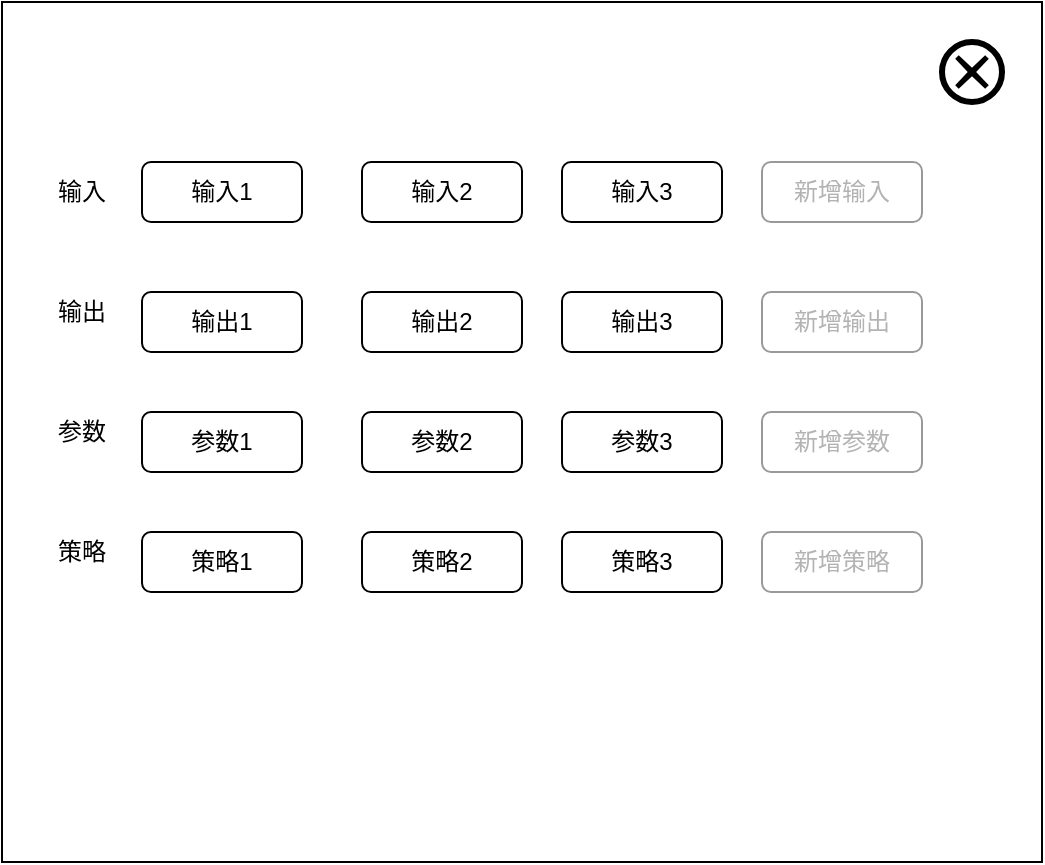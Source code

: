 <mxfile version="25.0.3">
  <diagram name="第 1 页" id="NYiNL_q0aWMI_X3lkfls">
    <mxGraphModel dx="687" dy="397" grid="1" gridSize="10" guides="1" tooltips="1" connect="1" arrows="1" fold="1" page="1" pageScale="1" pageWidth="827" pageHeight="1169" math="0" shadow="0">
      <root>
        <mxCell id="0" />
        <mxCell id="1" parent="0" />
        <mxCell id="dSQWNoxk-mgoJdK2Crbu-2" value="" style="rounded=0;whiteSpace=wrap;html=1;" vertex="1" parent="1">
          <mxGeometry x="200" y="80" width="520" height="430" as="geometry" />
        </mxCell>
        <mxCell id="dSQWNoxk-mgoJdK2Crbu-3" value="" style="points=[[0.145,0.145,0],[0.5,0,0],[0.855,0.145,0],[1,0.5,0],[0.855,0.855,0],[0.5,1,0],[0.145,0.855,0],[0,0.5,0]];shape=mxgraph.bpmn.event;html=1;verticalLabelPosition=bottom;labelBackgroundColor=#ffffff;verticalAlign=top;align=center;perimeter=ellipsePerimeter;outlineConnect=0;aspect=fixed;outline=end;symbol=cancel;" vertex="1" parent="1">
          <mxGeometry x="670" y="100" width="30" height="30" as="geometry" />
        </mxCell>
        <mxCell id="dSQWNoxk-mgoJdK2Crbu-4" value="输入" style="text;html=1;align=center;verticalAlign=middle;whiteSpace=wrap;rounded=0;" vertex="1" parent="1">
          <mxGeometry x="210" y="160" width="60" height="30" as="geometry" />
        </mxCell>
        <mxCell id="dSQWNoxk-mgoJdK2Crbu-5" value="输出" style="text;html=1;align=center;verticalAlign=middle;whiteSpace=wrap;rounded=0;" vertex="1" parent="1">
          <mxGeometry x="210" y="220" width="60" height="30" as="geometry" />
        </mxCell>
        <mxCell id="dSQWNoxk-mgoJdK2Crbu-8" value="参数" style="text;html=1;align=center;verticalAlign=middle;whiteSpace=wrap;rounded=0;" vertex="1" parent="1">
          <mxGeometry x="210" y="280" width="60" height="30" as="geometry" />
        </mxCell>
        <mxCell id="dSQWNoxk-mgoJdK2Crbu-9" value="策略" style="text;html=1;align=center;verticalAlign=middle;whiteSpace=wrap;rounded=0;" vertex="1" parent="1">
          <mxGeometry x="210" y="340" width="60" height="30" as="geometry" />
        </mxCell>
        <mxCell id="dSQWNoxk-mgoJdK2Crbu-10" value="输入1" style="rounded=1;whiteSpace=wrap;html=1;" vertex="1" parent="1">
          <mxGeometry x="270" y="160" width="80" height="30" as="geometry" />
        </mxCell>
        <mxCell id="dSQWNoxk-mgoJdK2Crbu-12" value="" style="shape=image;html=1;verticalAlign=top;verticalLabelPosition=bottom;labelBackgroundColor=#ffffff;imageAspect=0;aspect=fixed;image=https://cdn4.iconfinder.com/data/icons/essentials-72/24/039_-_Cross-128.png" vertex="1" parent="1">
          <mxGeometry x="340" y="150" width="18" height="18" as="geometry" />
        </mxCell>
        <mxCell id="dSQWNoxk-mgoJdK2Crbu-13" value="输入2" style="rounded=1;whiteSpace=wrap;html=1;" vertex="1" parent="1">
          <mxGeometry x="380" y="160" width="80" height="30" as="geometry" />
        </mxCell>
        <mxCell id="dSQWNoxk-mgoJdK2Crbu-14" value="" style="shape=image;html=1;verticalAlign=top;verticalLabelPosition=bottom;labelBackgroundColor=#ffffff;imageAspect=0;aspect=fixed;image=https://cdn4.iconfinder.com/data/icons/essentials-72/24/039_-_Cross-128.png" vertex="1" parent="1">
          <mxGeometry x="450" y="150" width="18" height="18" as="geometry" />
        </mxCell>
        <mxCell id="dSQWNoxk-mgoJdK2Crbu-15" value="输入3" style="rounded=1;whiteSpace=wrap;html=1;" vertex="1" parent="1">
          <mxGeometry x="480" y="160" width="80" height="30" as="geometry" />
        </mxCell>
        <mxCell id="dSQWNoxk-mgoJdK2Crbu-16" value="" style="shape=image;html=1;verticalAlign=top;verticalLabelPosition=bottom;labelBackgroundColor=#ffffff;imageAspect=0;aspect=fixed;image=https://cdn4.iconfinder.com/data/icons/essentials-72/24/039_-_Cross-128.png" vertex="1" parent="1">
          <mxGeometry x="550" y="150" width="18" height="18" as="geometry" />
        </mxCell>
        <mxCell id="dSQWNoxk-mgoJdK2Crbu-17" value="新增输入" style="rounded=1;whiteSpace=wrap;html=1;strokeColor=#999999;fontColor=#B3B3B3;" vertex="1" parent="1">
          <mxGeometry x="580" y="160" width="80" height="30" as="geometry" />
        </mxCell>
        <mxCell id="dSQWNoxk-mgoJdK2Crbu-25" value="输出1" style="rounded=1;whiteSpace=wrap;html=1;" vertex="1" parent="1">
          <mxGeometry x="270" y="225" width="80" height="30" as="geometry" />
        </mxCell>
        <mxCell id="dSQWNoxk-mgoJdK2Crbu-26" value="" style="shape=image;html=1;verticalAlign=top;verticalLabelPosition=bottom;labelBackgroundColor=#ffffff;imageAspect=0;aspect=fixed;image=https://cdn4.iconfinder.com/data/icons/essentials-72/24/039_-_Cross-128.png" vertex="1" parent="1">
          <mxGeometry x="340" y="215" width="18" height="18" as="geometry" />
        </mxCell>
        <mxCell id="dSQWNoxk-mgoJdK2Crbu-27" value="输出2" style="rounded=1;whiteSpace=wrap;html=1;" vertex="1" parent="1">
          <mxGeometry x="380" y="225" width="80" height="30" as="geometry" />
        </mxCell>
        <mxCell id="dSQWNoxk-mgoJdK2Crbu-28" value="" style="shape=image;html=1;verticalAlign=top;verticalLabelPosition=bottom;labelBackgroundColor=#ffffff;imageAspect=0;aspect=fixed;image=https://cdn4.iconfinder.com/data/icons/essentials-72/24/039_-_Cross-128.png" vertex="1" parent="1">
          <mxGeometry x="450" y="215" width="18" height="18" as="geometry" />
        </mxCell>
        <mxCell id="dSQWNoxk-mgoJdK2Crbu-29" value="输出3" style="rounded=1;whiteSpace=wrap;html=1;" vertex="1" parent="1">
          <mxGeometry x="480" y="225" width="80" height="30" as="geometry" />
        </mxCell>
        <mxCell id="dSQWNoxk-mgoJdK2Crbu-30" value="" style="shape=image;html=1;verticalAlign=top;verticalLabelPosition=bottom;labelBackgroundColor=#ffffff;imageAspect=0;aspect=fixed;image=https://cdn4.iconfinder.com/data/icons/essentials-72/24/039_-_Cross-128.png" vertex="1" parent="1">
          <mxGeometry x="550" y="215" width="18" height="18" as="geometry" />
        </mxCell>
        <mxCell id="dSQWNoxk-mgoJdK2Crbu-31" value="新增输出" style="rounded=1;whiteSpace=wrap;html=1;strokeColor=#999999;fontColor=#B3B3B3;" vertex="1" parent="1">
          <mxGeometry x="580" y="225" width="80" height="30" as="geometry" />
        </mxCell>
        <mxCell id="dSQWNoxk-mgoJdK2Crbu-32" value="参数1" style="rounded=1;whiteSpace=wrap;html=1;" vertex="1" parent="1">
          <mxGeometry x="270" y="285" width="80" height="30" as="geometry" />
        </mxCell>
        <mxCell id="dSQWNoxk-mgoJdK2Crbu-33" value="" style="shape=image;html=1;verticalAlign=top;verticalLabelPosition=bottom;labelBackgroundColor=#ffffff;imageAspect=0;aspect=fixed;image=https://cdn4.iconfinder.com/data/icons/essentials-72/24/039_-_Cross-128.png" vertex="1" parent="1">
          <mxGeometry x="340" y="275" width="18" height="18" as="geometry" />
        </mxCell>
        <mxCell id="dSQWNoxk-mgoJdK2Crbu-34" value="参数2" style="rounded=1;whiteSpace=wrap;html=1;" vertex="1" parent="1">
          <mxGeometry x="380" y="285" width="80" height="30" as="geometry" />
        </mxCell>
        <mxCell id="dSQWNoxk-mgoJdK2Crbu-35" value="" style="shape=image;html=1;verticalAlign=top;verticalLabelPosition=bottom;labelBackgroundColor=#ffffff;imageAspect=0;aspect=fixed;image=https://cdn4.iconfinder.com/data/icons/essentials-72/24/039_-_Cross-128.png" vertex="1" parent="1">
          <mxGeometry x="450" y="275" width="18" height="18" as="geometry" />
        </mxCell>
        <mxCell id="dSQWNoxk-mgoJdK2Crbu-36" value="参数3" style="rounded=1;whiteSpace=wrap;html=1;" vertex="1" parent="1">
          <mxGeometry x="480" y="285" width="80" height="30" as="geometry" />
        </mxCell>
        <mxCell id="dSQWNoxk-mgoJdK2Crbu-37" value="" style="shape=image;html=1;verticalAlign=top;verticalLabelPosition=bottom;labelBackgroundColor=#ffffff;imageAspect=0;aspect=fixed;image=https://cdn4.iconfinder.com/data/icons/essentials-72/24/039_-_Cross-128.png" vertex="1" parent="1">
          <mxGeometry x="550" y="275" width="18" height="18" as="geometry" />
        </mxCell>
        <mxCell id="dSQWNoxk-mgoJdK2Crbu-38" value="新增参数" style="rounded=1;whiteSpace=wrap;html=1;strokeColor=#999999;fontColor=#B3B3B3;" vertex="1" parent="1">
          <mxGeometry x="580" y="285" width="80" height="30" as="geometry" />
        </mxCell>
        <mxCell id="dSQWNoxk-mgoJdK2Crbu-39" value="策略1" style="rounded=1;whiteSpace=wrap;html=1;" vertex="1" parent="1">
          <mxGeometry x="270" y="345" width="80" height="30" as="geometry" />
        </mxCell>
        <mxCell id="dSQWNoxk-mgoJdK2Crbu-40" value="" style="shape=image;html=1;verticalAlign=top;verticalLabelPosition=bottom;labelBackgroundColor=#ffffff;imageAspect=0;aspect=fixed;image=https://cdn4.iconfinder.com/data/icons/essentials-72/24/039_-_Cross-128.png" vertex="1" parent="1">
          <mxGeometry x="340" y="335" width="18" height="18" as="geometry" />
        </mxCell>
        <mxCell id="dSQWNoxk-mgoJdK2Crbu-41" value="策略2" style="rounded=1;whiteSpace=wrap;html=1;" vertex="1" parent="1">
          <mxGeometry x="380" y="345" width="80" height="30" as="geometry" />
        </mxCell>
        <mxCell id="dSQWNoxk-mgoJdK2Crbu-42" value="" style="shape=image;html=1;verticalAlign=top;verticalLabelPosition=bottom;labelBackgroundColor=#ffffff;imageAspect=0;aspect=fixed;image=https://cdn4.iconfinder.com/data/icons/essentials-72/24/039_-_Cross-128.png" vertex="1" parent="1">
          <mxGeometry x="450" y="335" width="18" height="18" as="geometry" />
        </mxCell>
        <mxCell id="dSQWNoxk-mgoJdK2Crbu-43" value="策略3" style="rounded=1;whiteSpace=wrap;html=1;" vertex="1" parent="1">
          <mxGeometry x="480" y="345" width="80" height="30" as="geometry" />
        </mxCell>
        <mxCell id="dSQWNoxk-mgoJdK2Crbu-44" value="" style="shape=image;html=1;verticalAlign=top;verticalLabelPosition=bottom;labelBackgroundColor=#ffffff;imageAspect=0;aspect=fixed;image=https://cdn4.iconfinder.com/data/icons/essentials-72/24/039_-_Cross-128.png" vertex="1" parent="1">
          <mxGeometry x="550" y="335" width="18" height="18" as="geometry" />
        </mxCell>
        <mxCell id="dSQWNoxk-mgoJdK2Crbu-45" value="新增策略" style="rounded=1;whiteSpace=wrap;html=1;strokeColor=#999999;fontColor=#B3B3B3;" vertex="1" parent="1">
          <mxGeometry x="580" y="345" width="80" height="30" as="geometry" />
        </mxCell>
      </root>
    </mxGraphModel>
  </diagram>
</mxfile>
